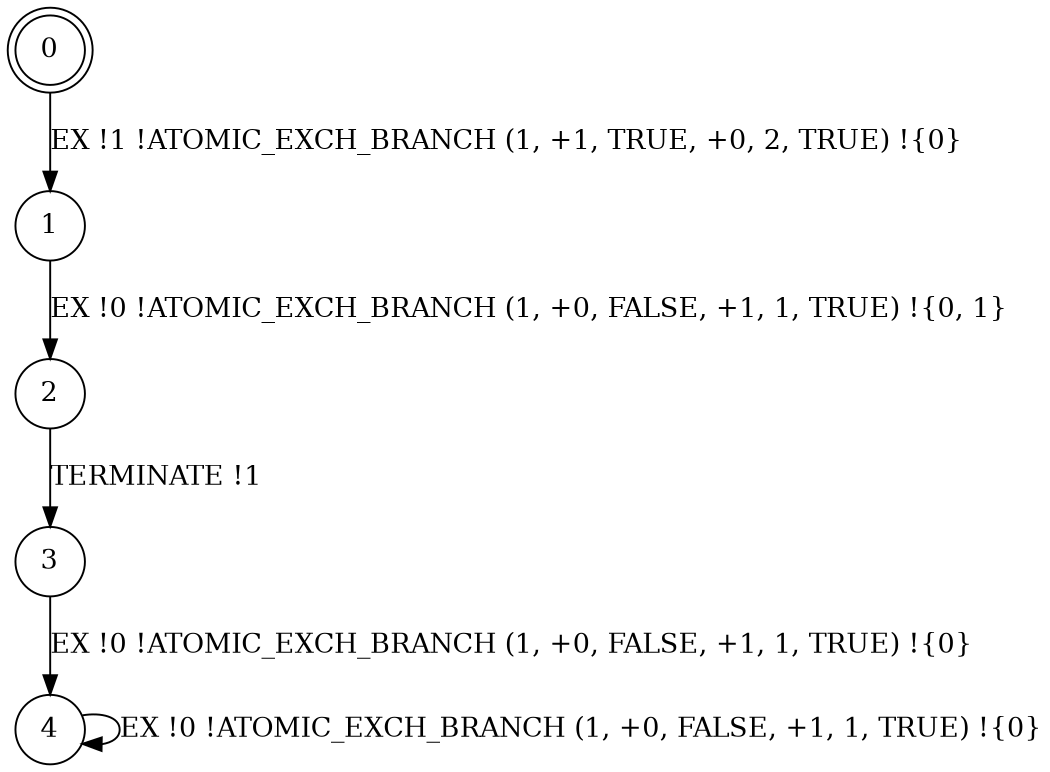 digraph BCG {
size = "7, 10.5";
center = TRUE;
node [shape = circle];
0 [peripheries = 2];
0 -> 1 [label = "EX !1 !ATOMIC_EXCH_BRANCH (1, +1, TRUE, +0, 2, TRUE) !{0}"];
1 -> 2 [label = "EX !0 !ATOMIC_EXCH_BRANCH (1, +0, FALSE, +1, 1, TRUE) !{0, 1}"];
2 -> 3 [label = "TERMINATE !1"];
3 -> 4 [label = "EX !0 !ATOMIC_EXCH_BRANCH (1, +0, FALSE, +1, 1, TRUE) !{0}"];
4 -> 4 [label = "EX !0 !ATOMIC_EXCH_BRANCH (1, +0, FALSE, +1, 1, TRUE) !{0}"];
}
